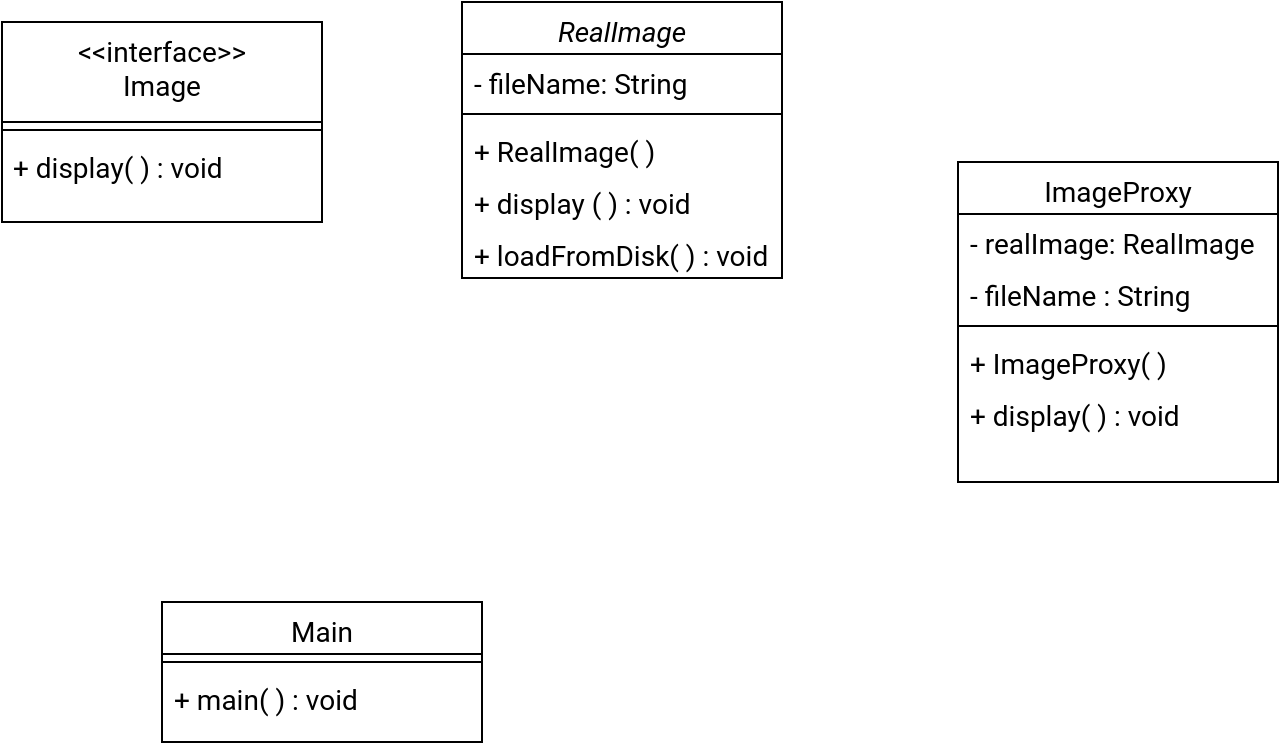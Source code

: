 <mxfile version="21.3.0" type="github">
  <diagram id="C5RBs43oDa-KdzZeNtuy" name="Page-1">
    <mxGraphModel dx="1050" dy="619" grid="1" gridSize="10" guides="1" tooltips="1" connect="1" arrows="1" fold="1" page="1" pageScale="1" pageWidth="827" pageHeight="1169" math="0" shadow="0">
      <root>
        <mxCell id="WIyWlLk6GJQsqaUBKTNV-0" />
        <mxCell id="WIyWlLk6GJQsqaUBKTNV-1" parent="WIyWlLk6GJQsqaUBKTNV-0" />
        <mxCell id="zkfFHV4jXpPFQw0GAbJ--0" value="RealImage" style="swimlane;fontStyle=2;align=center;verticalAlign=top;childLayout=stackLayout;horizontal=1;startSize=26;horizontalStack=0;resizeParent=1;resizeLast=0;collapsible=1;marginBottom=0;rounded=0;shadow=0;strokeWidth=1;fontFamily=Roboto;fontSource=https%3A%2F%2Ffonts.googleapis.com%2Fcss%3Ffamily%3DRoboto;fontSize=14;" parent="WIyWlLk6GJQsqaUBKTNV-1" vertex="1">
          <mxGeometry x="260" y="40" width="160" height="138" as="geometry">
            <mxRectangle x="230" y="140" width="160" height="26" as="alternateBounds" />
          </mxGeometry>
        </mxCell>
        <mxCell id="zkfFHV4jXpPFQw0GAbJ--1" value="- fileName: String" style="text;align=left;verticalAlign=top;spacingLeft=4;spacingRight=4;overflow=hidden;rotatable=0;points=[[0,0.5],[1,0.5]];portConstraint=eastwest;fontFamily=Roboto;fontSource=https%3A%2F%2Ffonts.googleapis.com%2Fcss%3Ffamily%3DRoboto;fontSize=14;" parent="zkfFHV4jXpPFQw0GAbJ--0" vertex="1">
          <mxGeometry y="26" width="160" height="26" as="geometry" />
        </mxCell>
        <mxCell id="zkfFHV4jXpPFQw0GAbJ--4" value="" style="line;html=1;strokeWidth=1;align=left;verticalAlign=middle;spacingTop=-1;spacingLeft=3;spacingRight=3;rotatable=0;labelPosition=right;points=[];portConstraint=eastwest;fontFamily=Roboto;fontSource=https%3A%2F%2Ffonts.googleapis.com%2Fcss%3Ffamily%3DRoboto;fontSize=14;" parent="zkfFHV4jXpPFQw0GAbJ--0" vertex="1">
          <mxGeometry y="52" width="160" height="8" as="geometry" />
        </mxCell>
        <mxCell id="zkfFHV4jXpPFQw0GAbJ--5" value="+ RealImage( )" style="text;align=left;verticalAlign=top;spacingLeft=4;spacingRight=4;overflow=hidden;rotatable=0;points=[[0,0.5],[1,0.5]];portConstraint=eastwest;fontFamily=Roboto;fontSource=https%3A%2F%2Ffonts.googleapis.com%2Fcss%3Ffamily%3DRoboto;fontSize=14;" parent="zkfFHV4jXpPFQw0GAbJ--0" vertex="1">
          <mxGeometry y="60" width="160" height="26" as="geometry" />
        </mxCell>
        <mxCell id="-SKU969b5kDCp6iZd_ru-2" value="+ display ( ) : void" style="text;align=left;verticalAlign=top;spacingLeft=4;spacingRight=4;overflow=hidden;rotatable=0;points=[[0,0.5],[1,0.5]];portConstraint=eastwest;fontFamily=Roboto;fontSource=https%3A%2F%2Ffonts.googleapis.com%2Fcss%3Ffamily%3DRoboto;fontSize=14;" vertex="1" parent="zkfFHV4jXpPFQw0GAbJ--0">
          <mxGeometry y="86" width="160" height="26" as="geometry" />
        </mxCell>
        <mxCell id="-SKU969b5kDCp6iZd_ru-3" value="+ loadFromDisk( ) : void" style="text;align=left;verticalAlign=top;spacingLeft=4;spacingRight=4;overflow=hidden;rotatable=0;points=[[0,0.5],[1,0.5]];portConstraint=eastwest;fontFamily=Roboto;fontSource=https%3A%2F%2Ffonts.googleapis.com%2Fcss%3Ffamily%3DRoboto;fontSize=14;" vertex="1" parent="zkfFHV4jXpPFQw0GAbJ--0">
          <mxGeometry y="112" width="160" height="26" as="geometry" />
        </mxCell>
        <mxCell id="zkfFHV4jXpPFQw0GAbJ--13" value="&lt;&lt;interface&gt;&gt;&#xa;Image" style="swimlane;fontStyle=0;align=center;verticalAlign=top;childLayout=stackLayout;horizontal=1;startSize=50;horizontalStack=0;resizeParent=1;resizeLast=0;collapsible=1;marginBottom=0;rounded=0;shadow=0;strokeWidth=1;fontFamily=Roboto;fontSource=https%3A%2F%2Ffonts.googleapis.com%2Fcss%3Ffamily%3DRoboto;fontSize=14;" parent="WIyWlLk6GJQsqaUBKTNV-1" vertex="1">
          <mxGeometry x="30" y="50" width="160" height="100" as="geometry">
            <mxRectangle x="340" y="380" width="170" height="26" as="alternateBounds" />
          </mxGeometry>
        </mxCell>
        <mxCell id="zkfFHV4jXpPFQw0GAbJ--15" value="" style="line;html=1;strokeWidth=1;align=left;verticalAlign=middle;spacingTop=-1;spacingLeft=3;spacingRight=3;rotatable=0;labelPosition=right;points=[];portConstraint=eastwest;fontFamily=Roboto;fontSource=https%3A%2F%2Ffonts.googleapis.com%2Fcss%3Ffamily%3DRoboto;fontSize=14;" parent="zkfFHV4jXpPFQw0GAbJ--13" vertex="1">
          <mxGeometry y="50" width="160" height="8" as="geometry" />
        </mxCell>
        <mxCell id="-SKU969b5kDCp6iZd_ru-1" value="&amp;nbsp;+ display( ) : void" style="text;html=1;align=left;verticalAlign=middle;resizable=0;points=[];autosize=1;strokeColor=none;fillColor=none;fontFamily=Roboto;fontSource=https%3A%2F%2Ffonts.googleapis.com%2Fcss%3Ffamily%3DRoboto;fontSize=14;" vertex="1" parent="zkfFHV4jXpPFQw0GAbJ--13">
          <mxGeometry y="58" width="160" height="30" as="geometry" />
        </mxCell>
        <mxCell id="zkfFHV4jXpPFQw0GAbJ--17" value="ImageProxy" style="swimlane;fontStyle=0;align=center;verticalAlign=top;childLayout=stackLayout;horizontal=1;startSize=26;horizontalStack=0;resizeParent=1;resizeLast=0;collapsible=1;marginBottom=0;rounded=0;shadow=0;strokeWidth=1;fontFamily=Roboto;fontSource=https%3A%2F%2Ffonts.googleapis.com%2Fcss%3Ffamily%3DRoboto;fontSize=14;" parent="WIyWlLk6GJQsqaUBKTNV-1" vertex="1">
          <mxGeometry x="508" y="120" width="160" height="160" as="geometry">
            <mxRectangle x="550" y="140" width="160" height="26" as="alternateBounds" />
          </mxGeometry>
        </mxCell>
        <mxCell id="zkfFHV4jXpPFQw0GAbJ--18" value="- realImage: RealImage" style="text;align=left;verticalAlign=top;spacingLeft=4;spacingRight=4;overflow=hidden;rotatable=0;points=[[0,0.5],[1,0.5]];portConstraint=eastwest;fontFamily=Roboto;fontSource=https%3A%2F%2Ffonts.googleapis.com%2Fcss%3Ffamily%3DRoboto;fontSize=14;" parent="zkfFHV4jXpPFQw0GAbJ--17" vertex="1">
          <mxGeometry y="26" width="160" height="26" as="geometry" />
        </mxCell>
        <mxCell id="zkfFHV4jXpPFQw0GAbJ--19" value="- fileName : String" style="text;align=left;verticalAlign=top;spacingLeft=4;spacingRight=4;overflow=hidden;rotatable=0;points=[[0,0.5],[1,0.5]];portConstraint=eastwest;rounded=0;shadow=0;html=0;fontFamily=Roboto;fontSource=https%3A%2F%2Ffonts.googleapis.com%2Fcss%3Ffamily%3DRoboto;fontSize=14;" parent="zkfFHV4jXpPFQw0GAbJ--17" vertex="1">
          <mxGeometry y="52" width="160" height="26" as="geometry" />
        </mxCell>
        <mxCell id="zkfFHV4jXpPFQw0GAbJ--23" value="" style="line;html=1;strokeWidth=1;align=left;verticalAlign=middle;spacingTop=-1;spacingLeft=3;spacingRight=3;rotatable=0;labelPosition=right;points=[];portConstraint=eastwest;fontFamily=Roboto;fontSource=https%3A%2F%2Ffonts.googleapis.com%2Fcss%3Ffamily%3DRoboto;fontSize=14;" parent="zkfFHV4jXpPFQw0GAbJ--17" vertex="1">
          <mxGeometry y="78" width="160" height="8" as="geometry" />
        </mxCell>
        <mxCell id="zkfFHV4jXpPFQw0GAbJ--24" value="+ ImageProxy( )" style="text;align=left;verticalAlign=top;spacingLeft=4;spacingRight=4;overflow=hidden;rotatable=0;points=[[0,0.5],[1,0.5]];portConstraint=eastwest;fontFamily=Roboto;fontSource=https%3A%2F%2Ffonts.googleapis.com%2Fcss%3Ffamily%3DRoboto;fontSize=14;" parent="zkfFHV4jXpPFQw0GAbJ--17" vertex="1">
          <mxGeometry y="86" width="160" height="26" as="geometry" />
        </mxCell>
        <mxCell id="zkfFHV4jXpPFQw0GAbJ--25" value="+ display( ) : void" style="text;align=left;verticalAlign=top;spacingLeft=4;spacingRight=4;overflow=hidden;rotatable=0;points=[[0,0.5],[1,0.5]];portConstraint=eastwest;fontFamily=Roboto;fontSource=https%3A%2F%2Ffonts.googleapis.com%2Fcss%3Ffamily%3DRoboto;fontSize=14;" parent="zkfFHV4jXpPFQw0GAbJ--17" vertex="1">
          <mxGeometry y="112" width="160" height="26" as="geometry" />
        </mxCell>
        <mxCell id="-SKU969b5kDCp6iZd_ru-4" value="Main" style="swimlane;fontStyle=0;align=center;verticalAlign=top;childLayout=stackLayout;horizontal=1;startSize=26;horizontalStack=0;resizeParent=1;resizeLast=0;collapsible=1;marginBottom=0;rounded=0;shadow=0;strokeWidth=1;fontFamily=Roboto;fontSource=https%3A%2F%2Ffonts.googleapis.com%2Fcss%3Ffamily%3DRoboto;fontSize=14;" vertex="1" parent="WIyWlLk6GJQsqaUBKTNV-1">
          <mxGeometry x="110" y="340" width="160" height="70" as="geometry">
            <mxRectangle x="550" y="140" width="160" height="26" as="alternateBounds" />
          </mxGeometry>
        </mxCell>
        <mxCell id="-SKU969b5kDCp6iZd_ru-7" value="" style="line;html=1;strokeWidth=1;align=left;verticalAlign=middle;spacingTop=-1;spacingLeft=3;spacingRight=3;rotatable=0;labelPosition=right;points=[];portConstraint=eastwest;fontFamily=Roboto;fontSource=https%3A%2F%2Ffonts.googleapis.com%2Fcss%3Ffamily%3DRoboto;fontSize=14;" vertex="1" parent="-SKU969b5kDCp6iZd_ru-4">
          <mxGeometry y="26" width="160" height="8" as="geometry" />
        </mxCell>
        <mxCell id="-SKU969b5kDCp6iZd_ru-9" value="+ main( ) : void" style="text;align=left;verticalAlign=top;spacingLeft=4;spacingRight=4;overflow=hidden;rotatable=0;points=[[0,0.5],[1,0.5]];portConstraint=eastwest;fontFamily=Roboto;fontSource=https%3A%2F%2Ffonts.googleapis.com%2Fcss%3Ffamily%3DRoboto;fontSize=14;" vertex="1" parent="-SKU969b5kDCp6iZd_ru-4">
          <mxGeometry y="34" width="160" height="26" as="geometry" />
        </mxCell>
      </root>
    </mxGraphModel>
  </diagram>
</mxfile>

